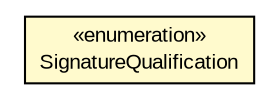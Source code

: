 #!/usr/local/bin/dot
#
# Class diagram 
# Generated by UMLGraph version R5_6-24-gf6e263 (http://www.umlgraph.org/)
#

digraph G {
	edge [fontname="arial",fontsize=10,labelfontname="arial",labelfontsize=10];
	node [fontname="arial",fontsize=10,shape=plaintext];
	nodesep=0.25;
	ranksep=0.5;
	// eu.europa.esig.dss.validation.SignatureQualification
	c642563 [label=<<table title="eu.europa.esig.dss.validation.SignatureQualification" border="0" cellborder="1" cellspacing="0" cellpadding="2" port="p" bgcolor="lemonChiffon" href="./SignatureQualification.html">
		<tr><td><table border="0" cellspacing="0" cellpadding="1">
<tr><td align="center" balign="center"> &#171;enumeration&#187; </td></tr>
<tr><td align="center" balign="center"> SignatureQualification </td></tr>
		</table></td></tr>
		</table>>, URL="./SignatureQualification.html", fontname="arial", fontcolor="black", fontsize=10.0];
}


